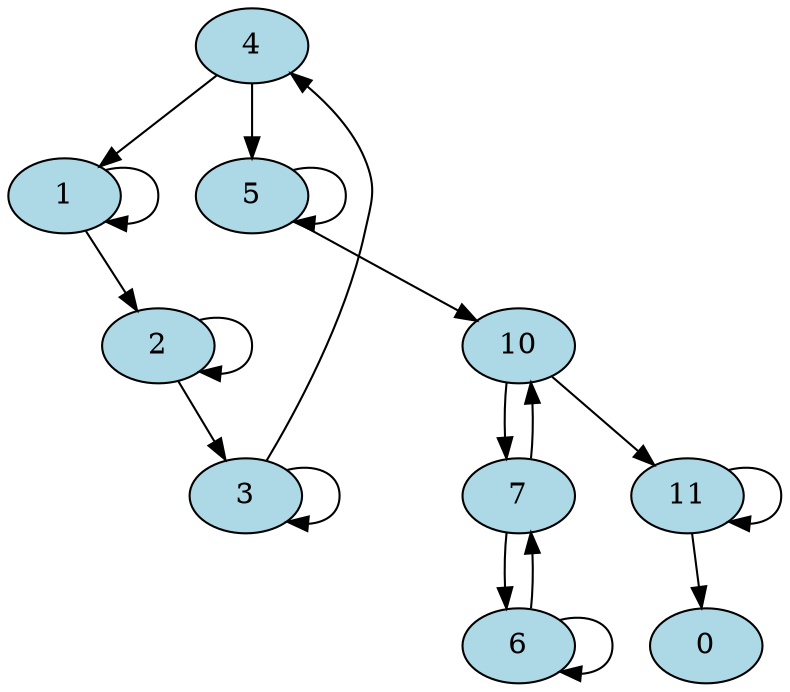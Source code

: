 digraph 4 {
	graph [ordering="out"];

	4->{1, 5};

	1->{1, 2};

1 [style=filled, fillcolor=lightblue];
	2->{2, 3};

2 [style=filled, fillcolor=lightblue];
	3->{3, 4};

3 [style=filled, fillcolor=lightblue];
4 [style=filled, fillcolor=lightblue];
	5->{5, 10};

5 [style=filled, fillcolor=lightblue];
	10->{7, 11};

	7->{6, 10};

10 [style=filled, fillcolor=lightblue];
	6->{6, 7};

6 [style=filled, fillcolor=lightblue];
7 [style=filled, fillcolor=lightblue];
	11->{11, 0};

11 [style=filled, fillcolor=lightblue];
0 [style=filled, fillcolor=lightblue];
}